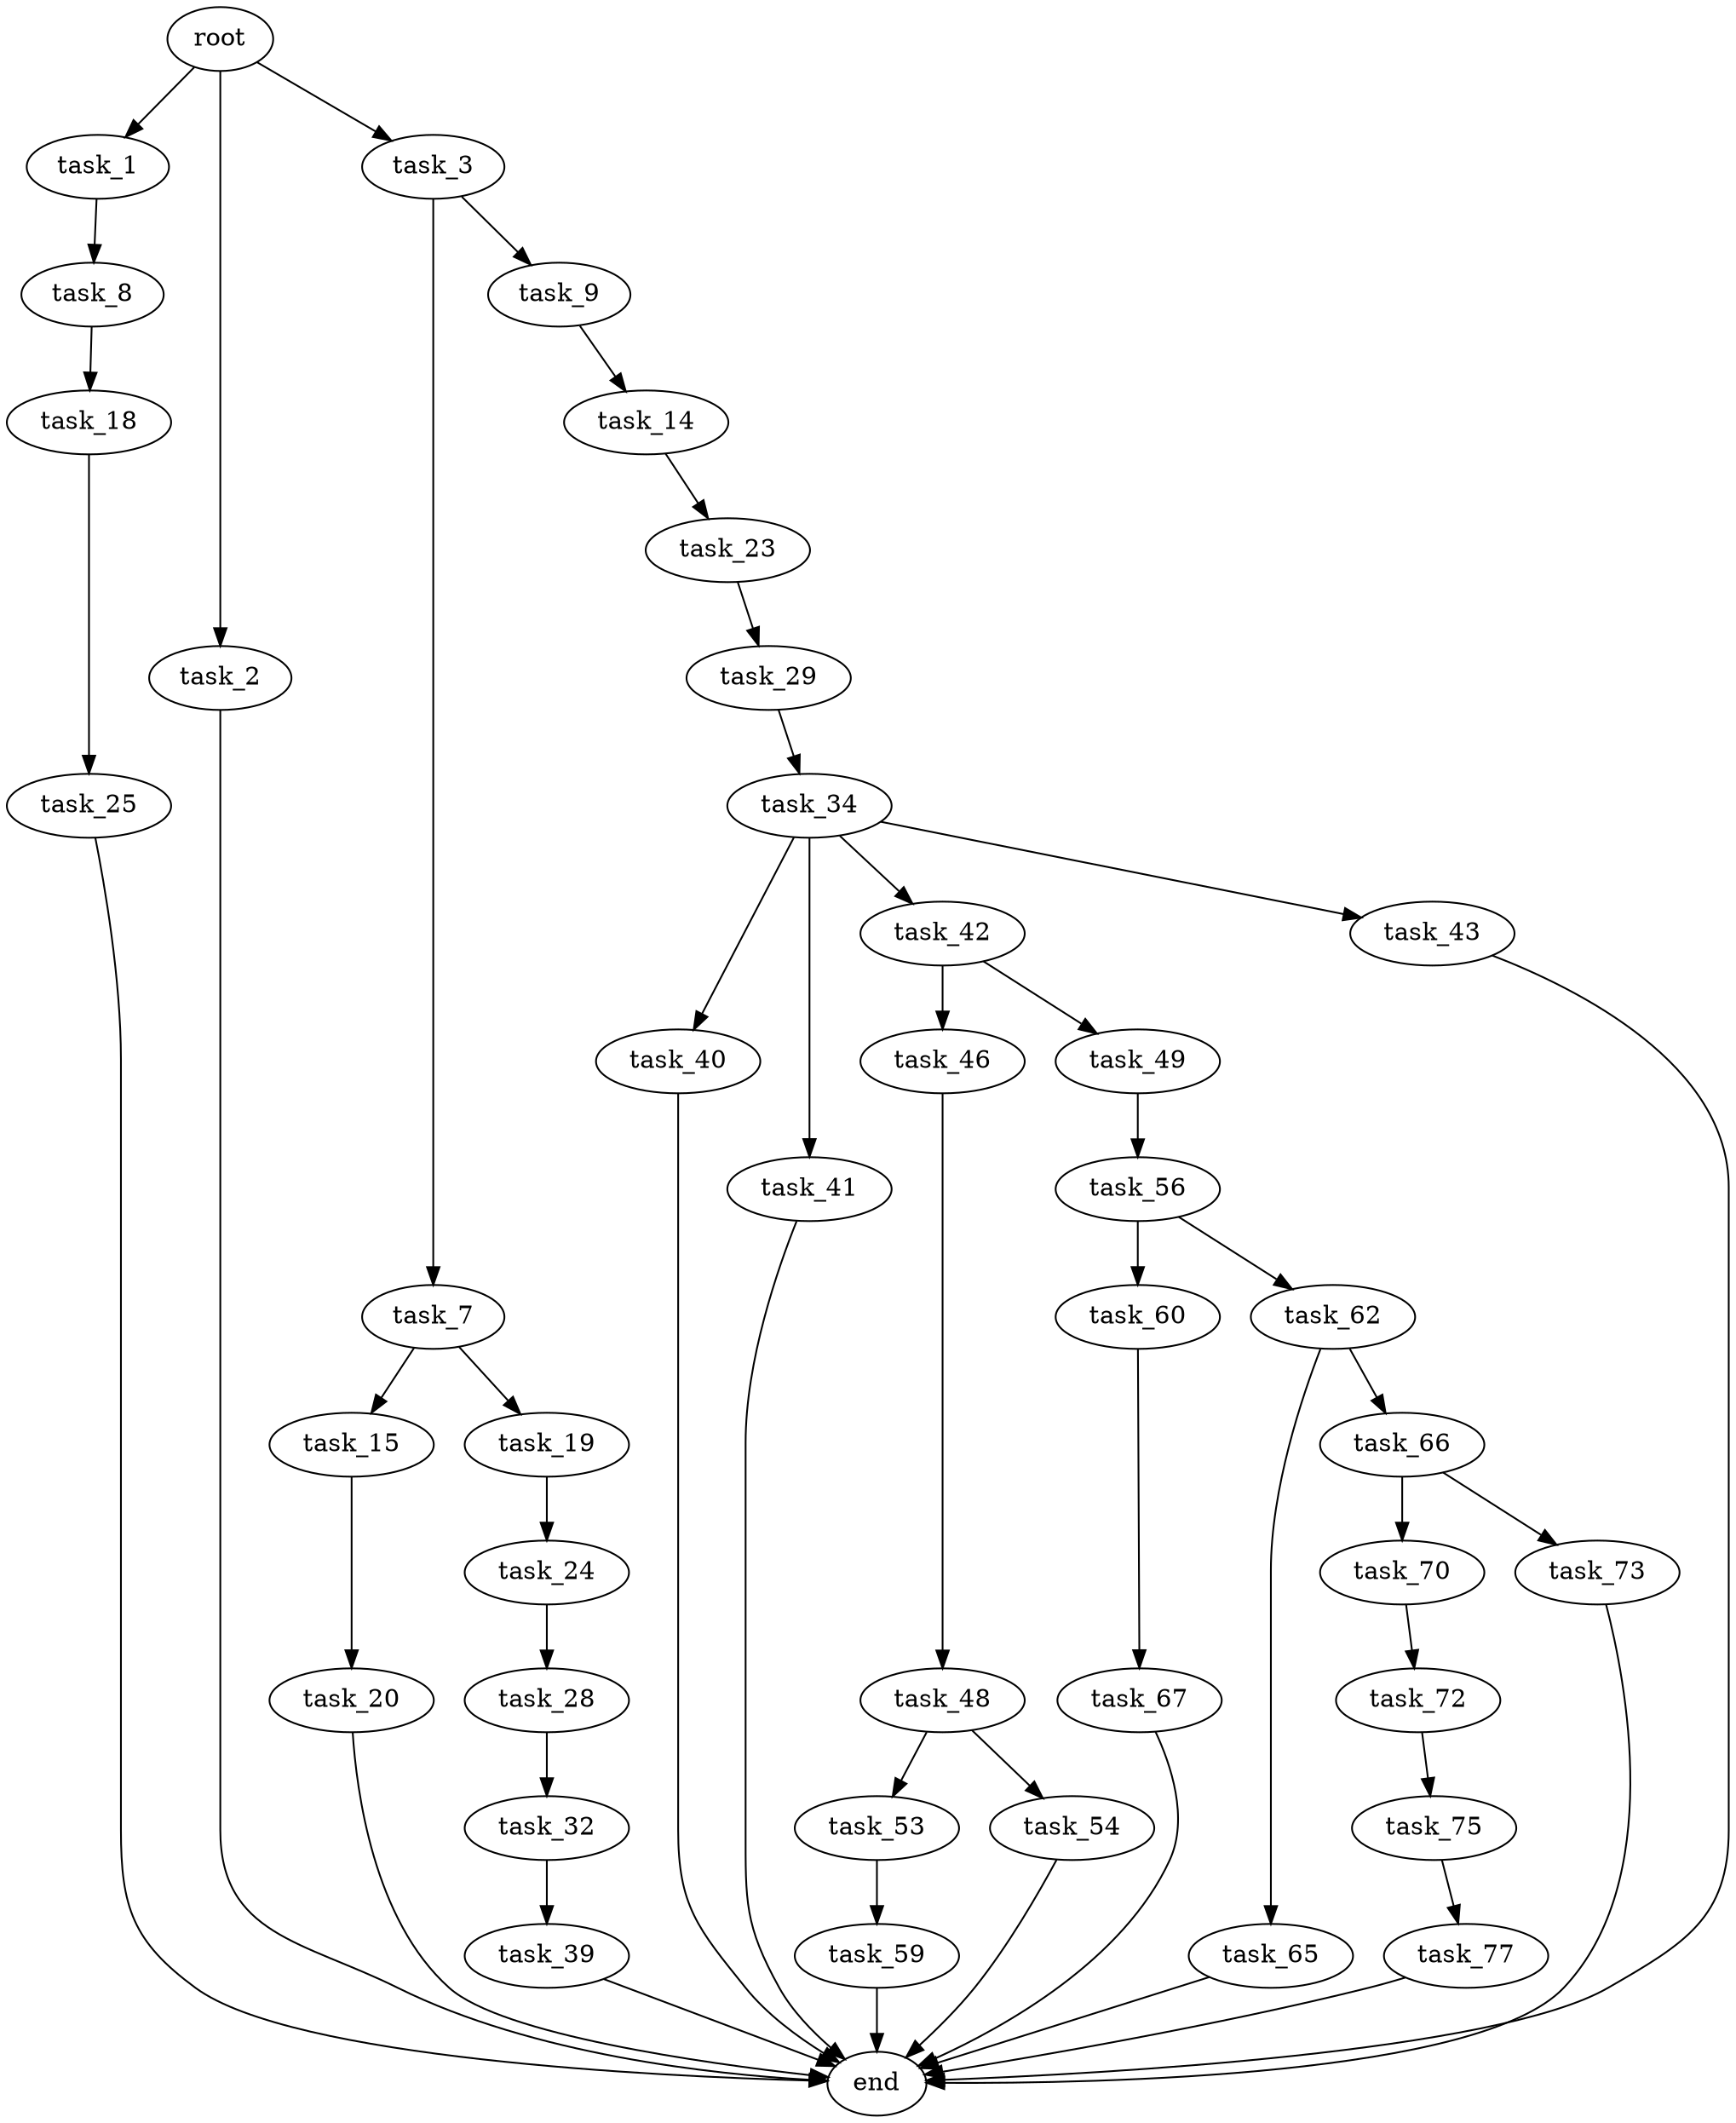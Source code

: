 digraph G {
  root [size="0.000000"];
  task_1 [size="1032121102.000000"];
  task_2 [size="262591187506.000000"];
  task_3 [size="7530230495.000000"];
  task_7 [size="907078651.000000"];
  task_8 [size="8057189922.000000"];
  task_9 [size="69435499424.000000"];
  task_14 [size="23884773038.000000"];
  task_15 [size="8589934592.000000"];
  task_18 [size="68719476736.000000"];
  task_19 [size="134217728000.000000"];
  task_20 [size="179441450882.000000"];
  task_23 [size="856127617890.000000"];
  task_24 [size="16470484055.000000"];
  task_25 [size="23394565240.000000"];
  task_28 [size="538334352095.000000"];
  task_29 [size="393285754778.000000"];
  task_32 [size="7408655453.000000"];
  task_34 [size="217889163919.000000"];
  task_39 [size="16392161689.000000"];
  task_40 [size="2724636545.000000"];
  task_41 [size="8876531697.000000"];
  task_42 [size="231928233984.000000"];
  task_43 [size="3315026799.000000"];
  task_46 [size="617981518736.000000"];
  task_48 [size="433811628202.000000"];
  task_49 [size="880718971314.000000"];
  task_53 [size="118212352726.000000"];
  task_54 [size="368293445632.000000"];
  task_56 [size="928879145636.000000"];
  task_59 [size="311275341659.000000"];
  task_60 [size="8625977134.000000"];
  task_62 [size="136606283484.000000"];
  task_65 [size="8589934592.000000"];
  task_66 [size="437726346170.000000"];
  task_67 [size="10468505448.000000"];
  task_70 [size="916948953331.000000"];
  task_72 [size="1595174676.000000"];
  task_73 [size="7314390266.000000"];
  task_75 [size="28991029248.000000"];
  task_77 [size="68719476736.000000"];
  end [size="0.000000"];

  root -> task_1 [size="1.000000"];
  root -> task_2 [size="1.000000"];
  root -> task_3 [size="1.000000"];
  task_1 -> task_8 [size="75497472.000000"];
  task_2 -> end [size="1.000000"];
  task_3 -> task_7 [size="301989888.000000"];
  task_3 -> task_9 [size="301989888.000000"];
  task_7 -> task_15 [size="33554432.000000"];
  task_7 -> task_19 [size="33554432.000000"];
  task_8 -> task_18 [size="301989888.000000"];
  task_9 -> task_14 [size="134217728.000000"];
  task_14 -> task_23 [size="536870912.000000"];
  task_15 -> task_20 [size="33554432.000000"];
  task_18 -> task_25 [size="134217728.000000"];
  task_19 -> task_24 [size="209715200.000000"];
  task_20 -> end [size="1.000000"];
  task_23 -> task_29 [size="679477248.000000"];
  task_24 -> task_28 [size="838860800.000000"];
  task_25 -> end [size="1.000000"];
  task_28 -> task_32 [size="411041792.000000"];
  task_29 -> task_34 [size="536870912.000000"];
  task_32 -> task_39 [size="209715200.000000"];
  task_34 -> task_40 [size="209715200.000000"];
  task_34 -> task_41 [size="209715200.000000"];
  task_34 -> task_42 [size="209715200.000000"];
  task_34 -> task_43 [size="209715200.000000"];
  task_39 -> end [size="1.000000"];
  task_40 -> end [size="1.000000"];
  task_41 -> end [size="1.000000"];
  task_42 -> task_46 [size="301989888.000000"];
  task_42 -> task_49 [size="301989888.000000"];
  task_43 -> end [size="1.000000"];
  task_46 -> task_48 [size="838860800.000000"];
  task_48 -> task_53 [size="301989888.000000"];
  task_48 -> task_54 [size="301989888.000000"];
  task_49 -> task_56 [size="838860800.000000"];
  task_53 -> task_59 [size="536870912.000000"];
  task_54 -> end [size="1.000000"];
  task_56 -> task_60 [size="679477248.000000"];
  task_56 -> task_62 [size="679477248.000000"];
  task_59 -> end [size="1.000000"];
  task_60 -> task_67 [size="209715200.000000"];
  task_62 -> task_65 [size="134217728.000000"];
  task_62 -> task_66 [size="134217728.000000"];
  task_65 -> end [size="1.000000"];
  task_66 -> task_70 [size="411041792.000000"];
  task_66 -> task_73 [size="411041792.000000"];
  task_67 -> end [size="1.000000"];
  task_70 -> task_72 [size="838860800.000000"];
  task_72 -> task_75 [size="33554432.000000"];
  task_73 -> end [size="1.000000"];
  task_75 -> task_77 [size="75497472.000000"];
  task_77 -> end [size="1.000000"];
}
